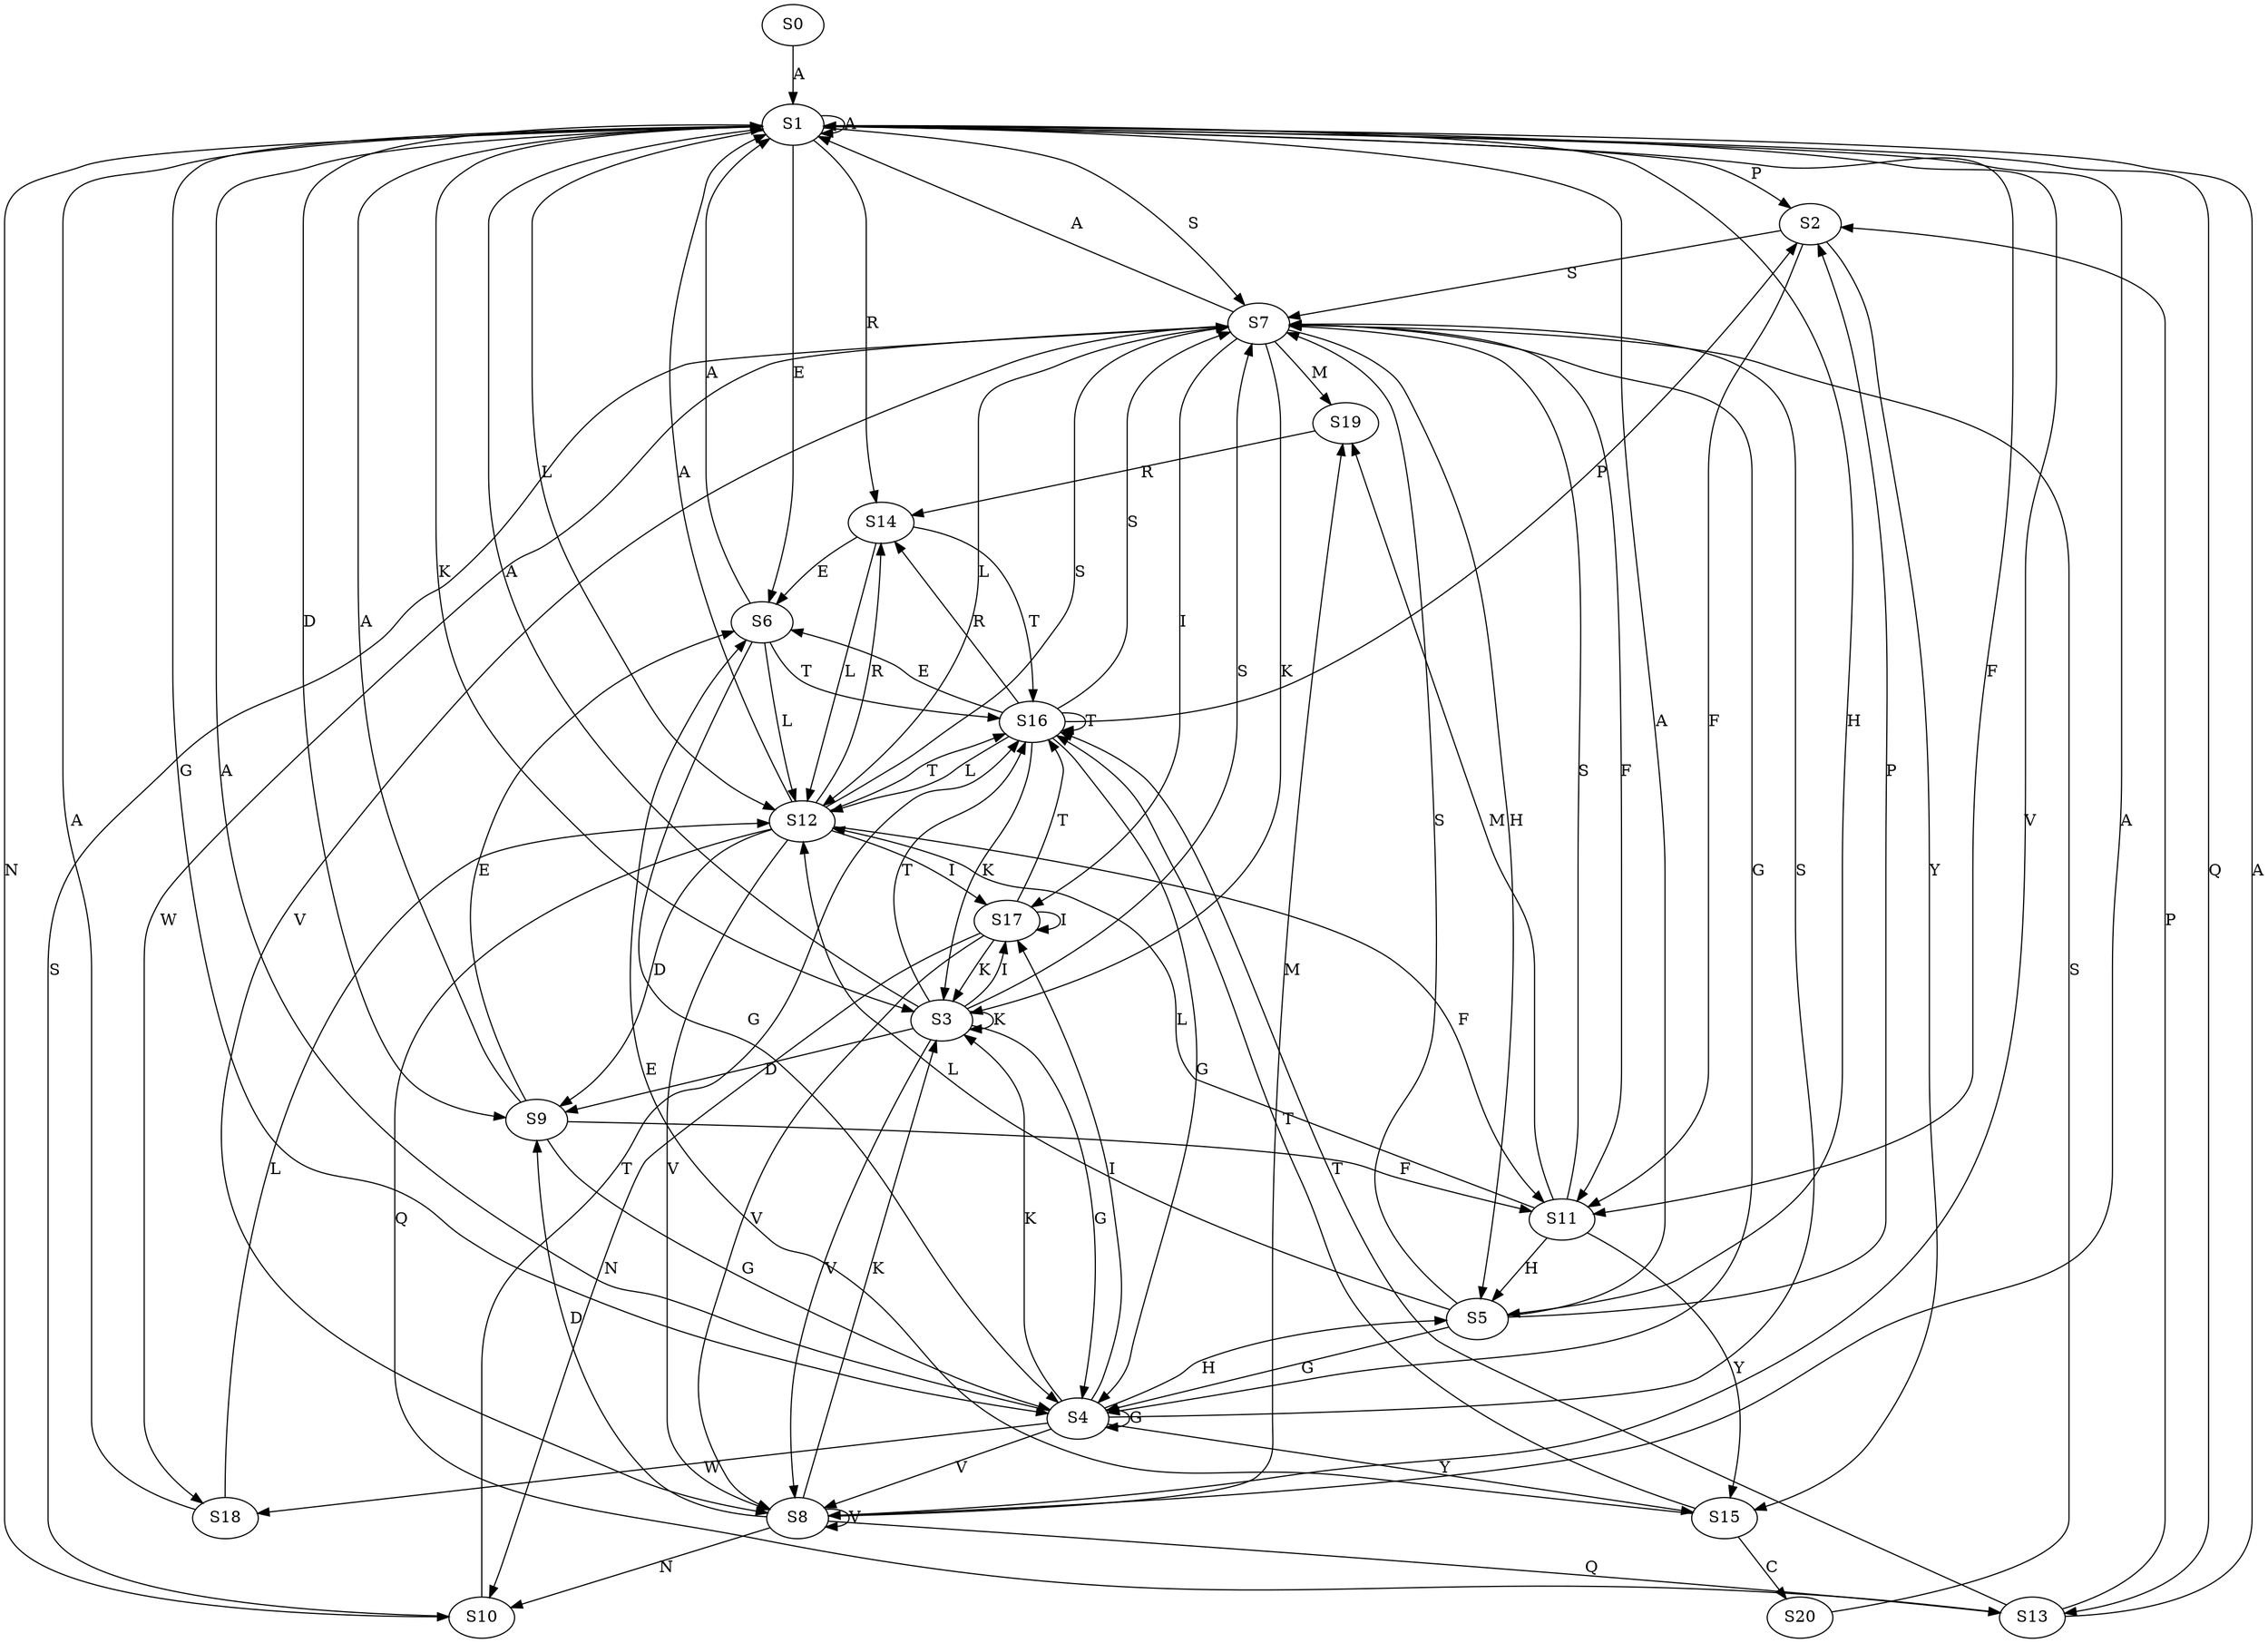 strict digraph  {
	S0 -> S1 [ label = A ];
	S1 -> S2 [ label = P ];
	S1 -> S3 [ label = K ];
	S1 -> S1 [ label = A ];
	S1 -> S4 [ label = G ];
	S1 -> S5 [ label = H ];
	S1 -> S6 [ label = E ];
	S1 -> S7 [ label = S ];
	S1 -> S8 [ label = V ];
	S1 -> S9 [ label = D ];
	S1 -> S10 [ label = N ];
	S1 -> S11 [ label = F ];
	S1 -> S12 [ label = L ];
	S1 -> S13 [ label = Q ];
	S1 -> S14 [ label = R ];
	S2 -> S7 [ label = S ];
	S2 -> S11 [ label = F ];
	S2 -> S15 [ label = Y ];
	S3 -> S9 [ label = D ];
	S3 -> S8 [ label = V ];
	S3 -> S4 [ label = G ];
	S3 -> S16 [ label = T ];
	S3 -> S3 [ label = K ];
	S3 -> S17 [ label = I ];
	S3 -> S7 [ label = S ];
	S3 -> S1 [ label = A ];
	S4 -> S18 [ label = W ];
	S4 -> S8 [ label = V ];
	S4 -> S1 [ label = A ];
	S4 -> S15 [ label = Y ];
	S4 -> S5 [ label = H ];
	S4 -> S3 [ label = K ];
	S4 -> S7 [ label = S ];
	S4 -> S17 [ label = I ];
	S4 -> S4 [ label = G ];
	S5 -> S1 [ label = A ];
	S5 -> S2 [ label = P ];
	S5 -> S7 [ label = S ];
	S5 -> S4 [ label = G ];
	S5 -> S12 [ label = L ];
	S6 -> S4 [ label = G ];
	S6 -> S1 [ label = A ];
	S6 -> S12 [ label = L ];
	S6 -> S16 [ label = T ];
	S7 -> S12 [ label = L ];
	S7 -> S4 [ label = G ];
	S7 -> S3 [ label = K ];
	S7 -> S1 [ label = A ];
	S7 -> S8 [ label = V ];
	S7 -> S19 [ label = M ];
	S7 -> S18 [ label = W ];
	S7 -> S17 [ label = I ];
	S7 -> S11 [ label = F ];
	S7 -> S5 [ label = H ];
	S8 -> S19 [ label = M ];
	S8 -> S10 [ label = N ];
	S8 -> S3 [ label = K ];
	S8 -> S13 [ label = Q ];
	S8 -> S9 [ label = D ];
	S8 -> S8 [ label = V ];
	S8 -> S1 [ label = A ];
	S9 -> S1 [ label = A ];
	S9 -> S11 [ label = F ];
	S9 -> S6 [ label = E ];
	S9 -> S4 [ label = G ];
	S10 -> S16 [ label = T ];
	S10 -> S7 [ label = S ];
	S11 -> S19 [ label = M ];
	S11 -> S7 [ label = S ];
	S11 -> S15 [ label = Y ];
	S11 -> S5 [ label = H ];
	S11 -> S12 [ label = L ];
	S12 -> S8 [ label = V ];
	S12 -> S1 [ label = A ];
	S12 -> S11 [ label = F ];
	S12 -> S9 [ label = D ];
	S12 -> S7 [ label = S ];
	S12 -> S17 [ label = I ];
	S12 -> S16 [ label = T ];
	S12 -> S14 [ label = R ];
	S12 -> S13 [ label = Q ];
	S13 -> S1 [ label = A ];
	S13 -> S16 [ label = T ];
	S13 -> S2 [ label = P ];
	S14 -> S6 [ label = E ];
	S14 -> S16 [ label = T ];
	S14 -> S12 [ label = L ];
	S15 -> S6 [ label = E ];
	S15 -> S16 [ label = T ];
	S15 -> S20 [ label = C ];
	S16 -> S3 [ label = K ];
	S16 -> S2 [ label = P ];
	S16 -> S16 [ label = T ];
	S16 -> S12 [ label = L ];
	S16 -> S14 [ label = R ];
	S16 -> S7 [ label = S ];
	S16 -> S4 [ label = G ];
	S16 -> S6 [ label = E ];
	S17 -> S10 [ label = N ];
	S17 -> S3 [ label = K ];
	S17 -> S16 [ label = T ];
	S17 -> S17 [ label = I ];
	S17 -> S8 [ label = V ];
	S18 -> S1 [ label = A ];
	S18 -> S12 [ label = L ];
	S19 -> S14 [ label = R ];
	S20 -> S7 [ label = S ];
}
